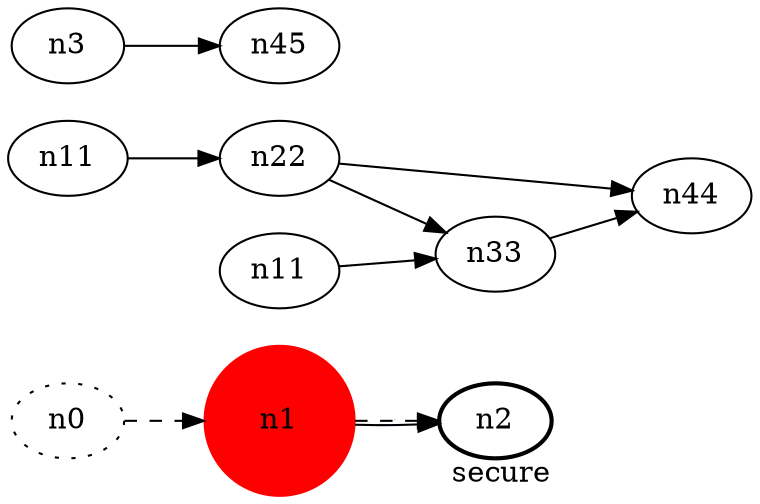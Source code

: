 digraph test5 {
	rankdir=LR;
	fontcolor=blue; /* c0; c1; c0 -- c1 */
	n0 [style=dotted, fillcolor="#65537"]; // c170141183460469231731687303715884105730; c75060829185; c2 -- c3
	n1 [height=1, width=1, color=red, style=filled];
	n2 [style=bold, xlabel="secure"];
	n0 -> n1 -> n2[style=dashed];
	n1 -> n2 [fontname="comic sans", label="d\n\l\G", fontcolor=blue, fontsize=-4];
	n11 -> n22;
	n1󠁍1 -> n33;
	n3 -> n45;
	n22 -> n33;
	n22 -> n44;
	n33 -> n44;
}
